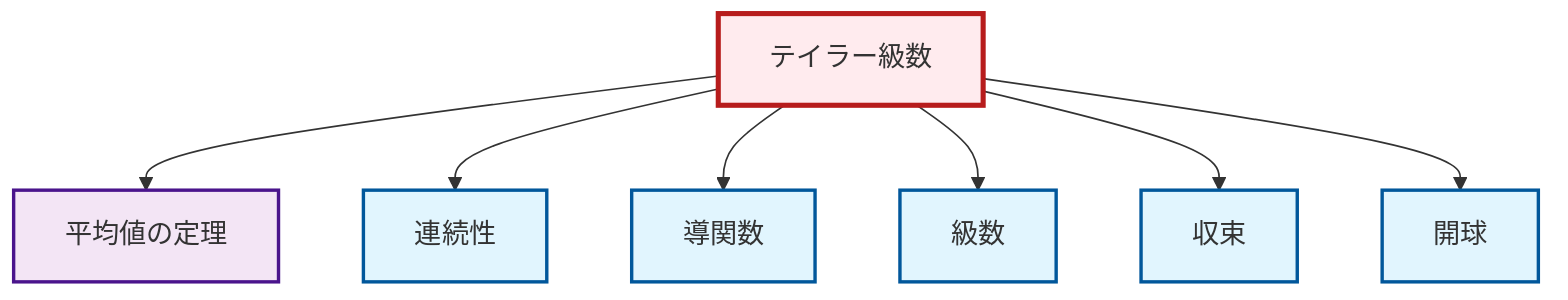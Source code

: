 graph TD
    classDef definition fill:#e1f5fe,stroke:#01579b,stroke-width:2px
    classDef theorem fill:#f3e5f5,stroke:#4a148c,stroke-width:2px
    classDef axiom fill:#fff3e0,stroke:#e65100,stroke-width:2px
    classDef example fill:#e8f5e9,stroke:#1b5e20,stroke-width:2px
    classDef current fill:#ffebee,stroke:#b71c1c,stroke-width:3px
    thm-mean-value["平均値の定理"]:::theorem
    def-series["級数"]:::definition
    thm-taylor-series["テイラー級数"]:::theorem
    def-continuity["連続性"]:::definition
    def-open-ball["開球"]:::definition
    def-convergence["収束"]:::definition
    def-derivative["導関数"]:::definition
    thm-taylor-series --> thm-mean-value
    thm-taylor-series --> def-continuity
    thm-taylor-series --> def-derivative
    thm-taylor-series --> def-series
    thm-taylor-series --> def-convergence
    thm-taylor-series --> def-open-ball
    class thm-taylor-series current